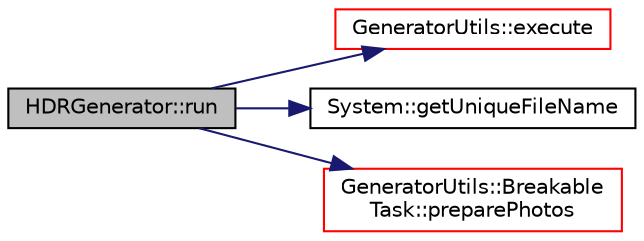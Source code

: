 digraph "HDRGenerator::run"
{
 // LATEX_PDF_SIZE
  edge [fontname="Helvetica",fontsize="10",labelfontname="Helvetica",labelfontsize="10"];
  node [fontname="Helvetica",fontsize="10",shape=record];
  rankdir="LR";
  Node1 [label="HDRGenerator::run",height=0.2,width=0.4,color="black", fillcolor="grey75", style="filled", fontcolor="black",tooltip=" "];
  Node1 -> Node2 [color="midnightblue",fontsize="10",style="solid",fontname="Helvetica"];
  Node2 [label="GeneratorUtils::execute",height=0.2,width=0.4,color="red", fillcolor="white", style="filled",URL="$namespace_generator_utils.html#a698d3a12fc9b132c821f95e56939d2cd",tooltip=" "];
  Node1 -> Node5 [color="midnightblue",fontsize="10",style="solid",fontname="Helvetica"];
  Node5 [label="System::getUniqueFileName",height=0.2,width=0.4,color="black", fillcolor="white", style="filled",URL="$struct_system.html#ad5581178d3fe12a658fe8af70c4e4a9c",tooltip="generate unique file name"];
  Node1 -> Node6 [color="midnightblue",fontsize="10",style="solid",fontname="Helvetica"];
  Node6 [label="GeneratorUtils::Breakable\lTask::preparePhotos",height=0.2,width=0.4,color="red", fillcolor="white", style="filled",URL="$class_generator_utils_1_1_breakable_task.html#a32d1b87cb6dcd42a9d9a860d3fcae8f3",tooltip=" "];
}

